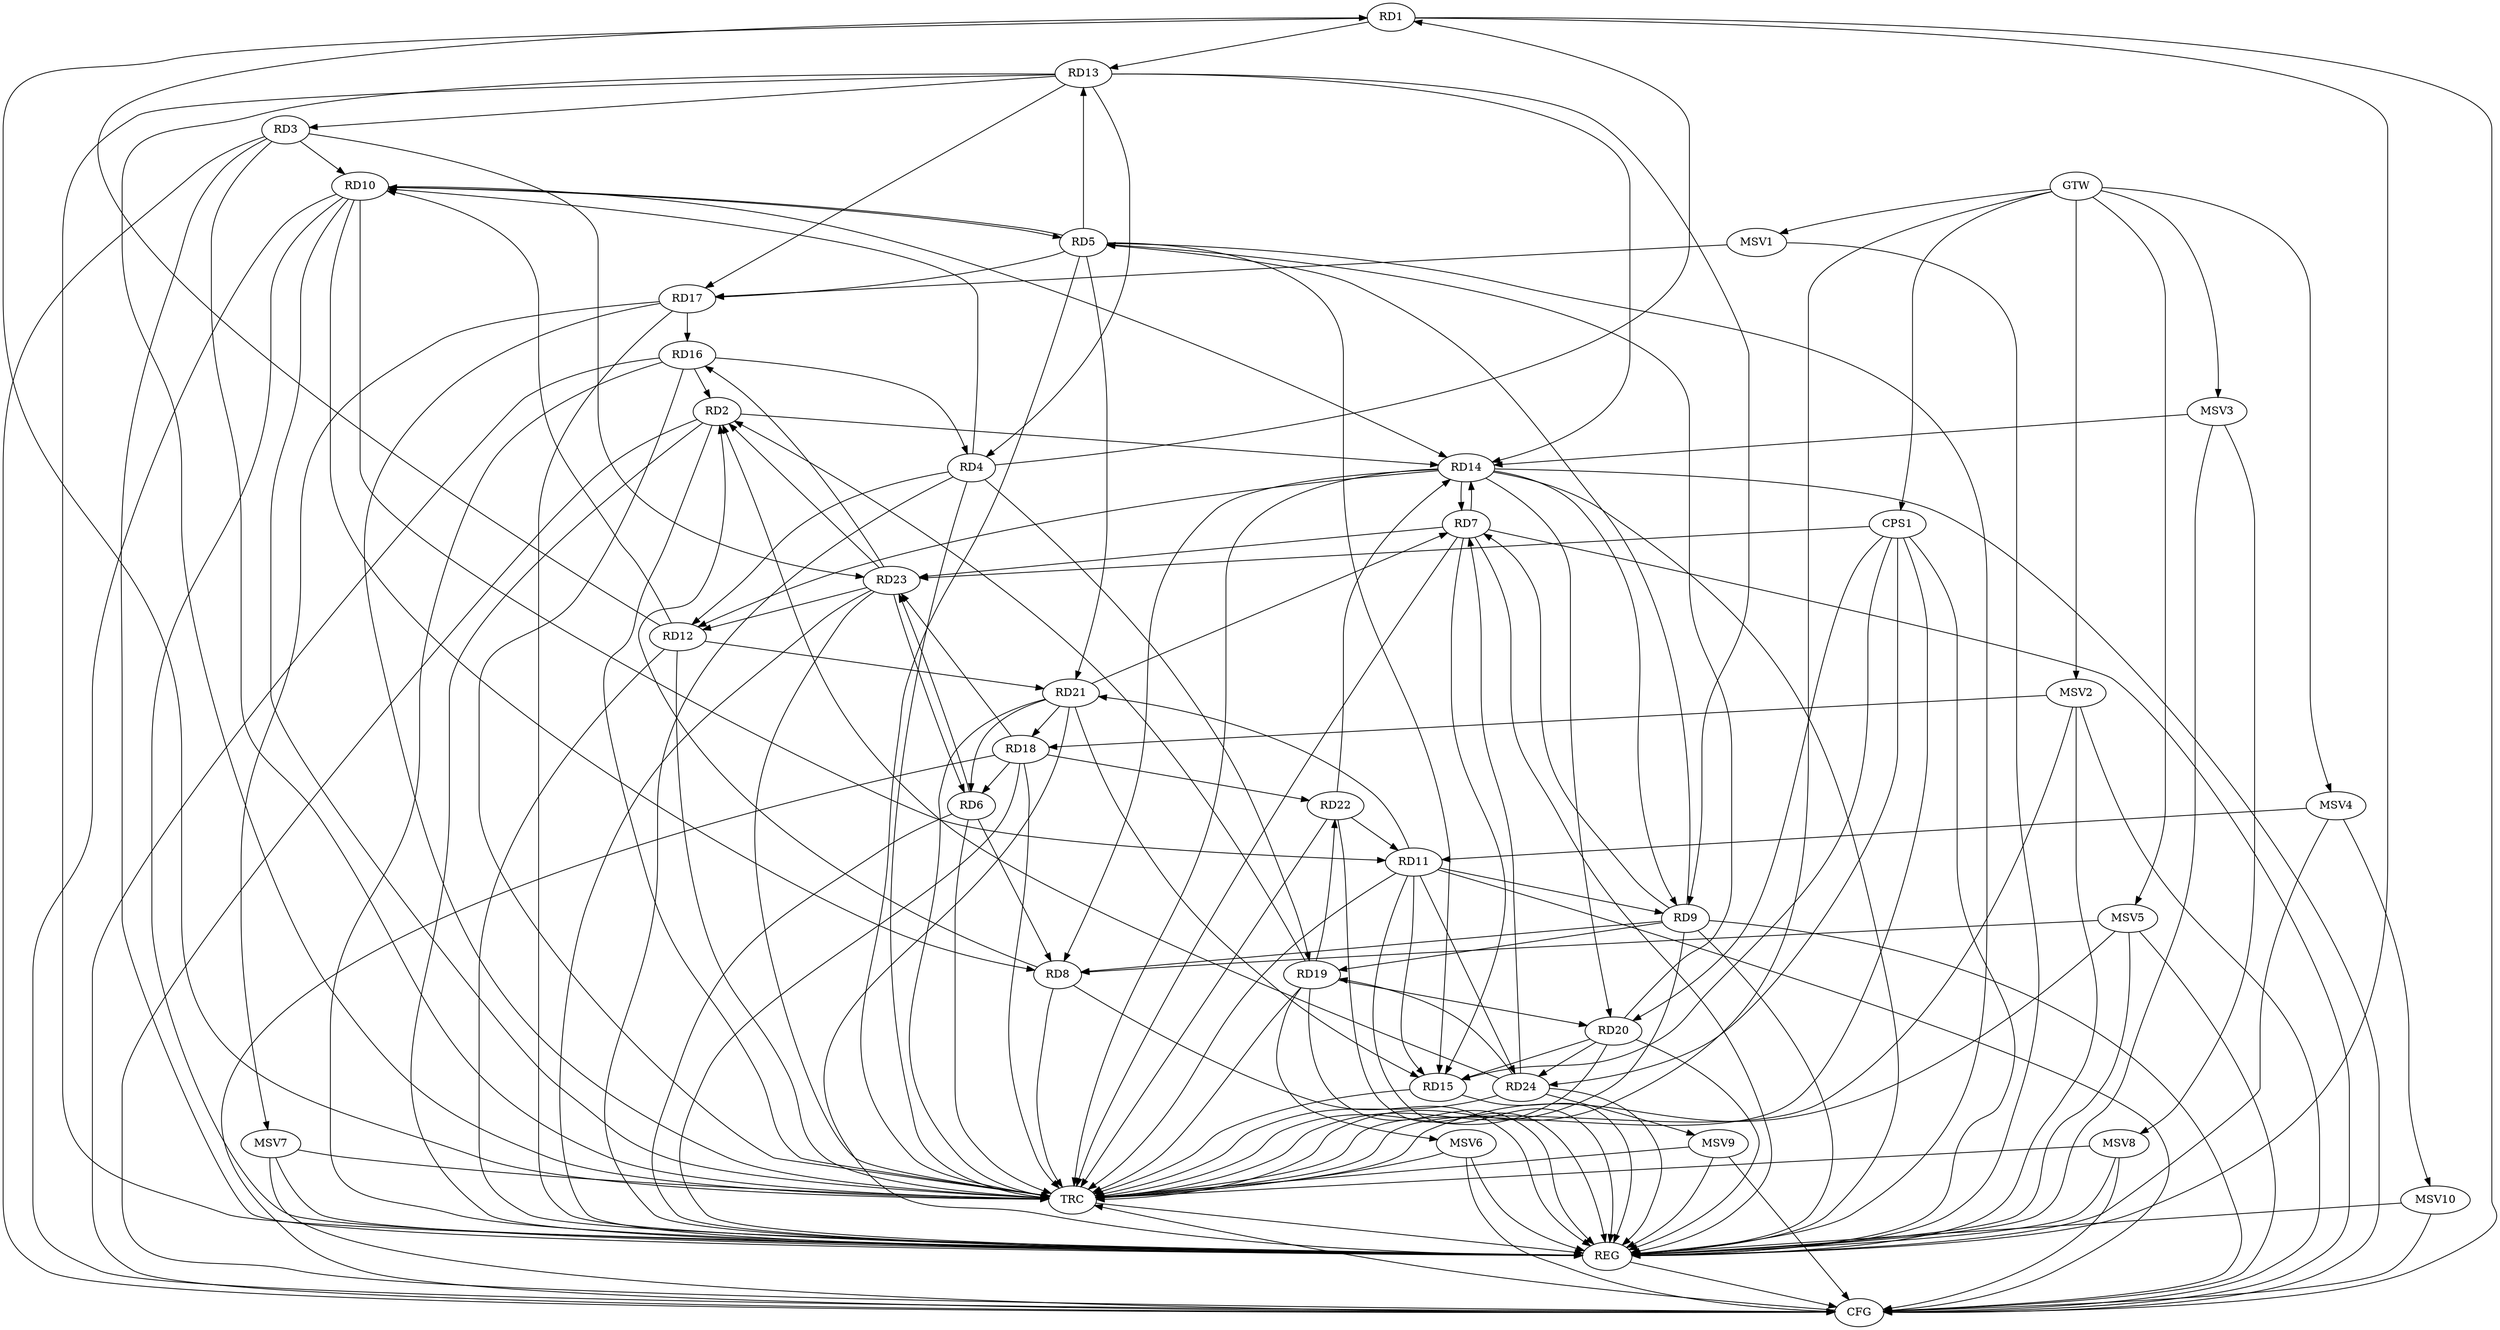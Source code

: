strict digraph G {
  RD1 [ label="RD1" ];
  RD2 [ label="RD2" ];
  RD3 [ label="RD3" ];
  RD4 [ label="RD4" ];
  RD5 [ label="RD5" ];
  RD6 [ label="RD6" ];
  RD7 [ label="RD7" ];
  RD8 [ label="RD8" ];
  RD9 [ label="RD9" ];
  RD10 [ label="RD10" ];
  RD11 [ label="RD11" ];
  RD12 [ label="RD12" ];
  RD13 [ label="RD13" ];
  RD14 [ label="RD14" ];
  RD15 [ label="RD15" ];
  RD16 [ label="RD16" ];
  RD17 [ label="RD17" ];
  RD18 [ label="RD18" ];
  RD19 [ label="RD19" ];
  RD20 [ label="RD20" ];
  RD21 [ label="RD21" ];
  RD22 [ label="RD22" ];
  RD23 [ label="RD23" ];
  RD24 [ label="RD24" ];
  CPS1 [ label="CPS1" ];
  GTW [ label="GTW" ];
  REG [ label="REG" ];
  CFG [ label="CFG" ];
  TRC [ label="TRC" ];
  MSV1 [ label="MSV1" ];
  MSV2 [ label="MSV2" ];
  MSV3 [ label="MSV3" ];
  MSV4 [ label="MSV4" ];
  MSV5 [ label="MSV5" ];
  MSV6 [ label="MSV6" ];
  MSV7 [ label="MSV7" ];
  MSV8 [ label="MSV8" ];
  MSV9 [ label="MSV9" ];
  MSV10 [ label="MSV10" ];
  RD4 -> RD1;
  RD12 -> RD1;
  RD1 -> RD13;
  RD8 -> RD2;
  RD2 -> RD14;
  RD16 -> RD2;
  RD19 -> RD2;
  RD23 -> RD2;
  RD24 -> RD2;
  RD3 -> RD10;
  RD13 -> RD3;
  RD3 -> RD23;
  RD4 -> RD10;
  RD4 -> RD12;
  RD13 -> RD4;
  RD16 -> RD4;
  RD4 -> RD19;
  RD9 -> RD5;
  RD5 -> RD10;
  RD10 -> RD5;
  RD5 -> RD13;
  RD5 -> RD15;
  RD5 -> RD17;
  RD20 -> RD5;
  RD5 -> RD21;
  RD6 -> RD8;
  RD18 -> RD6;
  RD21 -> RD6;
  RD6 -> RD23;
  RD23 -> RD6;
  RD9 -> RD7;
  RD7 -> RD14;
  RD14 -> RD7;
  RD7 -> RD15;
  RD21 -> RD7;
  RD7 -> RD23;
  RD24 -> RD7;
  RD9 -> RD8;
  RD10 -> RD8;
  RD14 -> RD8;
  RD11 -> RD9;
  RD13 -> RD9;
  RD14 -> RD9;
  RD9 -> RD19;
  RD10 -> RD11;
  RD12 -> RD10;
  RD10 -> RD14;
  RD11 -> RD15;
  RD11 -> RD21;
  RD22 -> RD11;
  RD11 -> RD24;
  RD14 -> RD12;
  RD12 -> RD21;
  RD23 -> RD12;
  RD13 -> RD14;
  RD13 -> RD17;
  RD14 -> RD20;
  RD22 -> RD14;
  RD20 -> RD15;
  RD21 -> RD15;
  RD17 -> RD16;
  RD23 -> RD16;
  RD21 -> RD18;
  RD18 -> RD22;
  RD18 -> RD23;
  RD19 -> RD20;
  RD19 -> RD22;
  RD24 -> RD19;
  RD20 -> RD24;
  CPS1 -> RD15;
  CPS1 -> RD20;
  CPS1 -> RD23;
  CPS1 -> RD24;
  GTW -> CPS1;
  RD1 -> REG;
  RD2 -> REG;
  RD3 -> REG;
  RD4 -> REG;
  RD5 -> REG;
  RD6 -> REG;
  RD7 -> REG;
  RD8 -> REG;
  RD9 -> REG;
  RD10 -> REG;
  RD11 -> REG;
  RD12 -> REG;
  RD13 -> REG;
  RD14 -> REG;
  RD15 -> REG;
  RD16 -> REG;
  RD17 -> REG;
  RD18 -> REG;
  RD19 -> REG;
  RD20 -> REG;
  RD21 -> REG;
  RD22 -> REG;
  RD23 -> REG;
  RD24 -> REG;
  CPS1 -> REG;
  RD18 -> CFG;
  RD9 -> CFG;
  RD11 -> CFG;
  RD1 -> CFG;
  RD16 -> CFG;
  RD3 -> CFG;
  RD7 -> CFG;
  RD14 -> CFG;
  RD2 -> CFG;
  RD10 -> CFG;
  REG -> CFG;
  RD1 -> TRC;
  RD2 -> TRC;
  RD3 -> TRC;
  RD4 -> TRC;
  RD5 -> TRC;
  RD6 -> TRC;
  RD7 -> TRC;
  RD8 -> TRC;
  RD9 -> TRC;
  RD10 -> TRC;
  RD11 -> TRC;
  RD12 -> TRC;
  RD13 -> TRC;
  RD14 -> TRC;
  RD15 -> TRC;
  RD16 -> TRC;
  RD17 -> TRC;
  RD18 -> TRC;
  RD19 -> TRC;
  RD20 -> TRC;
  RD21 -> TRC;
  RD22 -> TRC;
  RD23 -> TRC;
  RD24 -> TRC;
  CPS1 -> TRC;
  GTW -> TRC;
  CFG -> TRC;
  TRC -> REG;
  MSV1 -> RD17;
  GTW -> MSV1;
  MSV1 -> REG;
  MSV2 -> RD18;
  GTW -> MSV2;
  MSV2 -> REG;
  MSV2 -> TRC;
  MSV2 -> CFG;
  MSV3 -> RD14;
  GTW -> MSV3;
  MSV3 -> REG;
  MSV4 -> RD11;
  GTW -> MSV4;
  MSV4 -> REG;
  MSV5 -> RD8;
  GTW -> MSV5;
  MSV5 -> REG;
  MSV5 -> TRC;
  MSV5 -> CFG;
  RD19 -> MSV6;
  MSV6 -> REG;
  MSV6 -> TRC;
  MSV6 -> CFG;
  RD17 -> MSV7;
  MSV7 -> REG;
  MSV7 -> TRC;
  MSV7 -> CFG;
  MSV3 -> MSV8;
  MSV8 -> REG;
  MSV8 -> TRC;
  MSV8 -> CFG;
  RD24 -> MSV9;
  MSV9 -> REG;
  MSV9 -> TRC;
  MSV9 -> CFG;
  MSV4 -> MSV10;
  MSV10 -> REG;
  MSV10 -> CFG;
}
